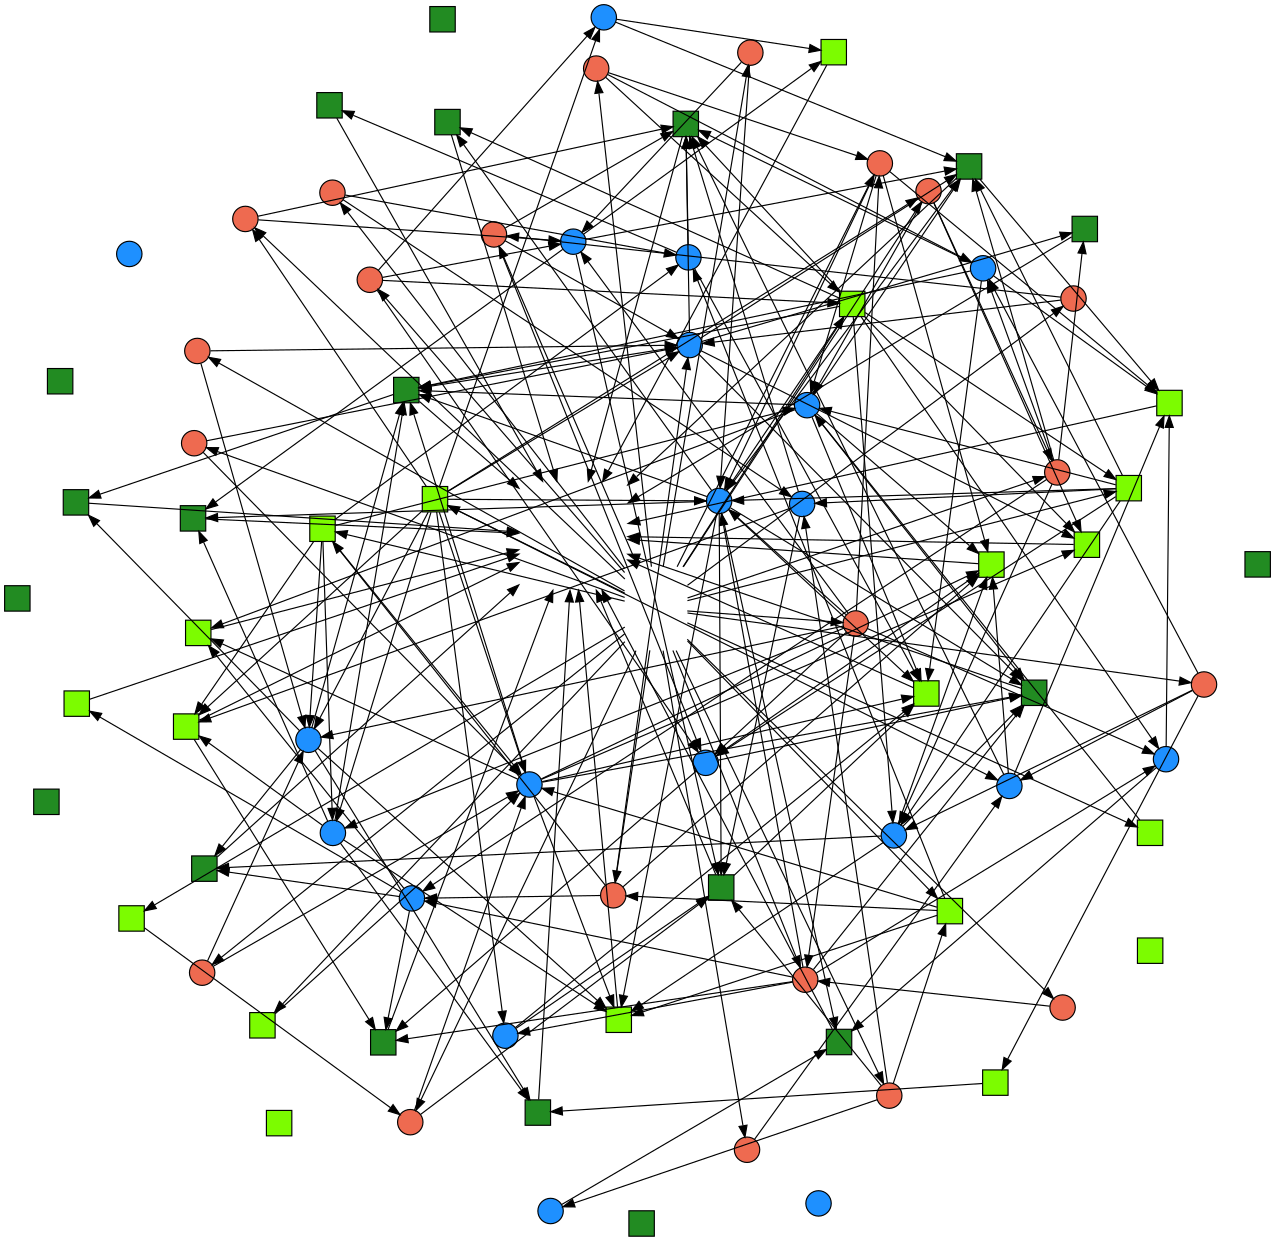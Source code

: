 digraph Path {
	layout=neato
	size=8.5
	sep=-0.2
	overlap=scalexy
	splines=true
	concentrate=true
	layers="path0:path1:path2:path3:path4:path5:path6:path7:path8:path9:path10:path11:path12:path13:path14:path15:path16:path17:path18:path19:path20:path21:path22:path23:path24:path25:path26:path27:path28:path29:path30:path31:path32:path33:path34:path35:path36:path37:path38:path39:path40:path41:path42:path43:path44:path45:path46:path47:path48:path49:path50:path51:path52:path53:path54:path55:path56:path57:path58:path59:path60:path61:path62:path63:path64:path65:path66:path67:path68:path69:path70:path71:path72:path73:path74:path75:path76:path77:path78:path79:path80:path81:path82:path83:path84:path85:path86:path87:path88:path89:path90:path91:path92:path93:path94:path95:path96:path97:path98:path99"
	"NODE" [label="" shape=none]
	PC [label="" fixedsize=shape height=1 image="/var/www/html/resources/computer.png" shape=none width=0.75]
	SERVER [label="" height=1.3 image="/var/www/html/resources/SE.svg" imagescale=true margin=20 shape=none width=1.3]
	"100.50.0.0" [label="" fillcolor=coral2 height=0.3 shape=circle style=filled width=0.3]
	"207.212.208.17" [label="" fillcolor=coral2 height=0.3 shape=circle style=filled width=0.3]
	"233.36.163.168" [label="" fillcolor=coral2 height=0.3 shape=circle style=filled width=0.3]
	"50.42.168.206" [label="" fillcolor=coral2 height=0.3 shape=circle style=filled width=0.3]
	"80.191.239.12" [label="" fillcolor=coral2 height=0.3 shape=circle style=filled width=0.3]
	"33.54.50.173" [label="" fillcolor=coral2 height=0.3 shape=circle style=filled width=0.3]
	"35.175.15.110" [label="" fillcolor=coral2 height=0.3 shape=circle style=filled width=0.3]
	"189.255.104.92" [label="" fillcolor=coral2 height=0.3 shape=circle style=filled width=0.3]
	"139.197.102.168" [label="" fillcolor=coral2 height=0.3 shape=circle style=filled width=0.3]
	"151.215.184.25" [label="" fillcolor=coral2 height=0.3 shape=circle style=filled width=0.3]
	"231.0.238.55" [label="" fillcolor=coral2 height=0.3 shape=circle style=filled width=0.3]
	"74.255.74.182" [label="" fillcolor=coral2 height=0.3 shape=circle style=filled width=0.3]
	"104.200.151.176" [label="" fillcolor=coral2 height=0.3 shape=circle style=filled width=0.3]
	"48.239.231.171" [label="" fillcolor=coral2 height=0.3 shape=circle style=filled width=0.3]
	"90.68.1.40" [label="" fillcolor=coral2 height=0.3 shape=circle style=filled width=0.3]
	"240.83.187.146" [label="" fillcolor=coral2 height=0.3 shape=circle style=filled width=0.3]
	"184.29.130.140" [label="" fillcolor=coral2 height=0.3 shape=circle style=filled width=0.3]
	"59.30.190.162" [label="" fillcolor=coral2 height=0.3 shape=circle style=filled width=0.3]
	"122.142.67.80" [label="" fillcolor=coral2 height=0.3 shape=circle style=filled width=0.3]
	"88.30.160.116" [label="" fillcolor=coral2 height=0.3 shape=circle style=filled width=0.3]
	"125.6.216.231" [label="" fillcolor=coral2 height=0.3 shape=circle style=filled width=0.3]
	"21.89.169.32" [label="" fillcolor=lawngreen height=0.3 shape=box style=filled width=0.3]
	"109.78.221.122" [label="" fillcolor=lawngreen height=0.3 shape=box style=filled width=0.3]
	"160.239.104.78" [label="" fillcolor=lawngreen height=0.3 shape=box style=filled width=0.3]
	"43.194.191.109" [label="" fillcolor=lawngreen height=0.3 shape=box style=filled width=0.3]
	"120.203.34.197" [label="" fillcolor=lawngreen height=0.3 shape=box style=filled width=0.3]
	"141.37.30.54" [label="" fillcolor=lawngreen height=0.3 shape=box style=filled width=0.3]
	"242.212.234.226" [label="" fillcolor=lawngreen height=0.3 shape=box style=filled width=0.3]
	"74.255.151.206" [label="" fillcolor=lawngreen height=0.3 shape=box style=filled width=0.3]
	"167.84.182.240" [label="" fillcolor=lawngreen height=0.3 shape=box style=filled width=0.3]
	"122.78.45.240" [label="" fillcolor=lawngreen height=0.3 shape=box style=filled width=0.3]
	"214.115.247.200" [label="" fillcolor=dodgerblue height=0.3 shape=circle style=filled width=0.3]
	"81.2.220.129" [label="" fillcolor=dodgerblue height=0.3 shape=circle style=filled width=0.3]
	"77.167.124.111" [label="" fillcolor=dodgerblue height=0.3 shape=circle style=filled width=0.3]
	"116.183.94.253" [label="" fillcolor=dodgerblue height=0.3 shape=circle style=filled width=0.3]
	"215.206.227.146" [label="" fillcolor=dodgerblue height=0.3 shape=circle style=filled width=0.3]
	"38.99.217.159" [label="" fillcolor=dodgerblue height=0.3 shape=circle style=filled width=0.3]
	"124.85.109.151" [label="" fillcolor=dodgerblue height=0.3 shape=circle style=filled width=0.3]
	"160.136.73.1" [label="" fillcolor=dodgerblue height=0.3 shape=circle style=filled width=0.3]
	"110.245.149.61" [label="" fillcolor=dodgerblue height=0.3 shape=circle style=filled width=0.3]
	"213.122.28.179" [label="" fillcolor=dodgerblue height=0.3 shape=circle style=filled width=0.3]
	"246.84.10.237" [label="" fillcolor=dodgerblue height=0.3 shape=circle style=filled width=0.3]
	"130.42.234.167" [label="" fillcolor=dodgerblue height=0.3 shape=circle style=filled width=0.3]
	"133.85.207.155" [label="" fillcolor=dodgerblue height=0.3 shape=circle style=filled width=0.3]
	"183.202.5.62" [label="" fillcolor=dodgerblue height=0.3 shape=circle style=filled width=0.3]
	"44.12.21.77" [label="" fillcolor=dodgerblue height=0.3 shape=circle style=filled width=0.3]
	"199.238.53.112" [label="" fillcolor=dodgerblue height=0.3 shape=circle style=filled width=0.3]
	"91.96.40.234" [label="" fillcolor=dodgerblue height=0.3 shape=circle style=filled width=0.3]
	"71.163.93.92" [label="" fillcolor=dodgerblue height=0.3 shape=circle style=filled width=0.3]
	"107.138.159.188" [label="" fillcolor=dodgerblue height=0.3 shape=circle style=filled width=0.3]
	"11.187.9.95" [label="" fillcolor=dodgerblue height=0.3 shape=circle style=filled width=0.3]
	"150.89.140.197" [label="" fillcolor=forestgreen height=0.3 shape=box style=filled width=0.3]
	"192.48.27.75" [label="" fillcolor=forestgreen height=0.3 shape=box style=filled width=0.3]
	"216.39.31.162" [label="" fillcolor=forestgreen height=0.3 shape=box style=filled width=0.3]
	"98.244.49.222" [label="" fillcolor=forestgreen height=0.3 shape=box style=filled width=0.3]
	"251.150.142.59" [label="" fillcolor=forestgreen height=0.3 shape=box style=filled width=0.3]
	"184.131.230.115" [label="" fillcolor=forestgreen height=0.3 shape=box style=filled width=0.3]
	"22.19.114.180" [label="" fillcolor=forestgreen height=0.3 shape=box style=filled width=0.3]
	"243.91.197.33" [label="" fillcolor=forestgreen height=0.3 shape=box style=filled width=0.3]
	"78.195.86.26" [label="" fillcolor=forestgreen height=0.3 shape=box style=filled width=0.3]
	"42.214.221.100" [label="" fillcolor=forestgreen height=0.3 shape=box style=filled width=0.3]
	"75.161.98.220" [label="" fillcolor=forestgreen height=0.3 shape=box style=filled width=0.3]
	"229.40.127.228" [label="" fillcolor=forestgreen height=0.3 shape=box style=filled width=0.3]
	"177.172.219.231" [label="" fillcolor=forestgreen height=0.3 shape=box style=filled width=0.3]
	"43.100.171.132" [label="" fillcolor=forestgreen height=0.3 shape=box style=filled width=0.3]
	"104.18.213.182" [label="" fillcolor=forestgreen height=0.3 shape=box style=filled width=0.3]
	"244.105.113.210" [label="" fillcolor=forestgreen height=0.3 shape=box style=filled width=0.3]
	"50.44.108.20" [label="" fillcolor=forestgreen height=0.3 shape=box style=filled width=0.3]
	"62.63.115.183" [label="" fillcolor=forestgreen height=0.3 shape=box style=filled width=0.3]
	"129.22.27.100" [label="" fillcolor=forestgreen height=0.3 shape=box style=filled width=0.3]
	"167.218.15.133" [label="" fillcolor=forestgreen height=0.3 shape=box style=filled width=0.3]
	"51.184.219.107" [label="" fillcolor=lawngreen height=0.3 shape=box style=filled width=0.3]
	"168.165.50.56" [label="" fillcolor=lawngreen height=0.3 shape=box style=filled width=0.3]
	"87.159.47.202" [label="" fillcolor=lawngreen height=0.3 shape=box style=filled width=0.3]
	"16.139.245.79" [label="" fillcolor=lawngreen height=0.3 shape=box style=filled width=0.3]
	"170.107.143.84" [label="" fillcolor=lawngreen height=0.3 shape=box style=filled width=0.3]
	"107.69.232.75" [label="" fillcolor=lawngreen height=0.3 shape=box style=filled width=0.3]
	"166.193.140.201" [label="" fillcolor=lawngreen height=0.3 shape=box style=filled width=0.3]
	"167.55.22.63" [label="" fillcolor=lawngreen height=0.3 shape=box style=filled width=0.3]
	"50.134.196.130" [label="" fillcolor=lawngreen height=0.3 shape=box style=filled width=0.3]
	"200.222.230.78" [label="" fillcolor=lawngreen height=0.3 shape=box style=filled width=0.3]
	"NODE" -> "100.50.0.0" [constraint=false style=invis]
	"NODE" -> "207.212.208.17" [constraint=false style=invis]
	"NODE" -> "233.36.163.168" [constraint=false style=invis]
	"NODE" -> "50.42.168.206" [constraint=false style=invis]
	"NODE" -> "80.191.239.12" [constraint=false style=invis]
	"NODE" -> "33.54.50.173" [constraint=false style=invis]
	"NODE" -> "35.175.15.110" [constraint=false style=invis]
	"NODE" -> "189.255.104.92" [constraint=false style=invis]
	"NODE" -> "139.197.102.168" [constraint=false style=invis]
	"NODE" -> "151.215.184.25" [constraint=false style=invis]
	"NODE" -> "231.0.238.55" [constraint=false style=invis]
	"NODE" -> "74.255.74.182" [constraint=false style=invis]
	"NODE" -> "104.200.151.176" [constraint=false style=invis]
	"NODE" -> "48.239.231.171" [constraint=false style=invis]
	"NODE" -> "90.68.1.40" [constraint=false style=invis]
	"NODE" -> "240.83.187.146" [constraint=false style=invis]
	"NODE" -> "184.29.130.140" [constraint=false style=invis]
	"NODE" -> "59.30.190.162" [constraint=false style=invis]
	"NODE" -> "122.142.67.80" [constraint=false style=invis]
	"NODE" -> "88.30.160.116" [constraint=false style=invis]
	"NODE" -> "125.6.216.231" [constraint=false style=invis]
	"NODE" -> "21.89.169.32" [constraint=false style=invis]
	"NODE" -> "109.78.221.122" [constraint=false style=invis]
	"NODE" -> "160.239.104.78" [constraint=false style=invis]
	"NODE" -> "43.194.191.109" [constraint=false style=invis]
	"NODE" -> "120.203.34.197" [constraint=false style=invis]
	"NODE" -> "141.37.30.54" [constraint=false style=invis]
	"NODE" -> "242.212.234.226" [constraint=false style=invis]
	"NODE" -> "74.255.151.206" [constraint=false style=invis]
	"NODE" -> "167.84.182.240" [constraint=false style=invis]
	"NODE" -> "122.78.45.240" [constraint=false style=invis]
	"NODE" -> "214.115.247.200" [constraint=false style=invis]
	"NODE" -> "81.2.220.129" [constraint=false style=invis]
	"NODE" -> "77.167.124.111" [constraint=false style=invis]
	"NODE" -> "116.183.94.253" [constraint=false style=invis]
	"NODE" -> "215.206.227.146" [constraint=false style=invis]
	"NODE" -> "38.99.217.159" [constraint=false style=invis]
	"NODE" -> "124.85.109.151" [constraint=false style=invis]
	"NODE" -> "160.136.73.1" [constraint=false style=invis]
	"NODE" -> "110.245.149.61" [constraint=false style=invis]
	"NODE" -> "213.122.28.179" [constraint=false style=invis]
	"NODE" -> "246.84.10.237" [constraint=false style=invis]
	"NODE" -> "130.42.234.167" [constraint=false style=invis]
	"NODE" -> "133.85.207.155" [constraint=false style=invis]
	"NODE" -> "183.202.5.62" [constraint=false style=invis]
	"NODE" -> "44.12.21.77" [constraint=false style=invis]
	"NODE" -> "199.238.53.112" [constraint=false style=invis]
	"NODE" -> "91.96.40.234" [constraint=false style=invis]
	"NODE" -> "71.163.93.92" [constraint=false style=invis]
	"NODE" -> "107.138.159.188" [constraint=false style=invis]
	"NODE" -> "11.187.9.95" [constraint=false style=invis]
	"NODE" -> "150.89.140.197" [constraint=false style=invis]
	"NODE" -> "192.48.27.75" [constraint=false style=invis]
	"NODE" -> "216.39.31.162" [constraint=false style=invis]
	"NODE" -> "98.244.49.222" [constraint=false style=invis]
	"NODE" -> "251.150.142.59" [constraint=false style=invis]
	"NODE" -> "184.131.230.115" [constraint=false style=invis]
	"NODE" -> "22.19.114.180" [constraint=false style=invis]
	"NODE" -> "243.91.197.33" [constraint=false style=invis]
	"NODE" -> "78.195.86.26" [constraint=false style=invis]
	"NODE" -> "42.214.221.100" [constraint=false style=invis]
	"NODE" -> "75.161.98.220" [constraint=false style=invis]
	"NODE" -> "229.40.127.228" [constraint=false style=invis]
	"NODE" -> "177.172.219.231" [constraint=false style=invis]
	"NODE" -> "43.100.171.132" [constraint=false style=invis]
	"NODE" -> "104.18.213.182" [constraint=false style=invis]
	"NODE" -> "244.105.113.210" [constraint=false style=invis]
	"NODE" -> "50.44.108.20" [constraint=false style=invis]
	"NODE" -> "62.63.115.183" [constraint=false style=invis]
	"NODE" -> "129.22.27.100" [constraint=false style=invis]
	"NODE" -> "167.218.15.133" [constraint=false style=invis]
	"NODE" -> "51.184.219.107" [constraint=false style=invis]
	"NODE" -> "168.165.50.56" [constraint=false style=invis]
	"NODE" -> "87.159.47.202" [constraint=false style=invis]
	"NODE" -> "16.139.245.79" [constraint=false style=invis]
	"NODE" -> "170.107.143.84" [constraint=false style=invis]
	"NODE" -> "107.69.232.75" [constraint=false style=invis]
	"NODE" -> "166.193.140.201" [constraint=false style=invis]
	"NODE" -> "167.55.22.63" [constraint=false style=invis]
	"NODE" -> "50.134.196.130" [constraint=false style=invis]
	"NODE" -> "200.222.230.78" [constraint=false style=invis]
	PC -> "122.142.67.80" [constraint=false layer="path0,path7" weight=0]
	"122.142.67.80" -> "38.99.217.159" [constraint=false layer=path0 weight=0]
	"38.99.217.159" -> "78.195.86.26" [constraint=false layer=path0 weight=0]
	"78.195.86.26" -> SERVER [constraint=false layer="path0,path76,path93" weight=0]
	PC -> "43.194.191.109" [constraint=false layer="path1,path6,path24,path32,path39,path43,path49,path51,path59,path68,path88" weight=0]
	"43.194.191.109" -> "183.202.5.62" [constraint=false layer=path1 weight=0]
	"183.202.5.62" -> "16.139.245.79" [constraint=false layer=path1 weight=0]
	"16.139.245.79" -> SERVER [constraint=false layer="path1,path58,path73,path80,path85,path98" weight=0]
	PC -> "120.203.34.197" [constraint=false layer="path2,path13,path19,path23,path73,path80,path97" weight=0]
	"120.203.34.197" -> "44.12.21.77" [constraint=false layer=path2 weight=0]
	"44.12.21.77" -> "251.150.142.59" [constraint=false layer=path2 weight=0]
	"251.150.142.59" -> SERVER [constraint=false layer="path2,path10,path20,path35,path37,path56,path96" weight=0]
	PC -> "33.54.50.173" [constraint=false layer="path3,path15,path41,path48,path74" weight=0]
	"33.54.50.173" -> "21.89.169.32" [constraint=false layer=path3 weight=0]
	"21.89.169.32" -> "22.19.114.180" [constraint=false layer=path3 weight=0]
	"22.19.114.180" -> SERVER [constraint=false layer="path3,path60" weight=0]
	PC -> "160.239.104.78" [constraint=false layer="path4,path20,path31" weight=0]
	"160.239.104.78" -> "59.30.190.162" [constraint=false layer=path4 weight=0]
	"59.30.190.162" -> "107.69.232.75" [constraint=false layer=path4 weight=0]
	"107.69.232.75" -> SERVER [constraint=false layer="path4,path11,path12,path41,path66,path68,path86,path99" weight=0]
	PC -> "233.36.163.168" [constraint=false layer="path5,path8,path14,path65" weight=0]
	"233.36.163.168" -> "77.167.124.111" [constraint=false layer=path5 weight=0]
	"77.167.124.111" -> "43.100.171.132" [constraint=false layer="path5,path55" weight=0]
	"43.100.171.132" -> SERVER [constraint=false layer="path5,path47,path49,path54,path55,path79" weight=0]
	"43.194.191.109" -> "199.238.53.112" [constraint=false layer=path6 weight=0]
	"199.238.53.112" -> "216.39.31.162" [constraint=false layer=path6 weight=0]
	"216.39.31.162" -> SERVER [constraint=false layer="path6,path50,path89" weight=0]
	"122.142.67.80" -> "183.202.5.62" [constraint=false layer=path7 weight=0]
	"183.202.5.62" -> "150.89.140.197" [constraint=false layer=path7 weight=0]
	"150.89.140.197" -> SERVER [constraint=false layer="path7,path16,path17,path18,path28,path32,path91,path97" weight=0]
	"233.36.163.168" -> "44.12.21.77" [constraint=false layer=path8 weight=0]
	"44.12.21.77" -> "229.40.127.228" [constraint=false layer=path8 weight=0]
	"229.40.127.228" -> SERVER [constraint=false layer="path8,path42,path59,path67" weight=0]
	PC -> "80.191.239.12" [constraint=false layer="path9,path30,path54,path69" weight=0]
	"80.191.239.12" -> "215.206.227.146" [constraint=false layer=path9 weight=0]
	"215.206.227.146" -> "168.165.50.56" [constraint=false layer=path9 weight=0]
	"168.165.50.56" -> SERVER [constraint=false layer="path9,path23,path38,path45,path48,path52,path63" weight=0]
	PC -> "35.175.15.110" [constraint=false layer=path10 weight=0]
	"35.175.15.110" -> "80.191.239.12" [constraint=false layer=path10 weight=0]
	"80.191.239.12" -> "251.150.142.59" [constraint=false layer=path10 weight=0]
	PC -> "100.50.0.0" [constraint=false layer="path11,path16,path63" weight=0]
	"100.50.0.0" -> "124.85.109.151" [constraint=false layer="path11,path63" weight=0]
	"124.85.109.151" -> "107.69.232.75" [constraint=false layer=path11 weight=0]
	PC -> "21.89.169.32" [constraint=false layer="path12,path27,path60,path64,path75,path78" weight=0]
	"21.89.169.32" -> "160.136.73.1" [constraint=false layer=path12 weight=0]
	"160.136.73.1" -> "107.69.232.75" [constraint=false layer=path12 weight=0]
	"120.203.34.197" -> "214.115.247.200" [constraint=false layer=path13 weight=0]
	"214.115.247.200" -> "167.55.22.63" [constraint=false layer=path13 weight=0]
	"167.55.22.63" -> SERVER [constraint=false layer="path13,path22,path94" weight=0]
	"233.36.163.168" -> "21.89.169.32" [constraint=false layer=path14 weight=0]
	"21.89.169.32" -> "243.91.197.33" [constraint=false layer=path14 weight=0]
	"243.91.197.33" -> SERVER [constraint=false layer="path14,path33,path43,path46,path72,path74,path84,path87,path92" weight=0]
	"33.54.50.173" -> "107.138.159.188" [constraint=false layer="path15,path48,path74" weight=0]
	"107.138.159.188" -> "50.134.196.130" [constraint=false layer=path15 weight=0]
	"50.134.196.130" -> SERVER [constraint=false layer="path15,path26,path27,path34,path44,path61" weight=0]
	"100.50.0.0" -> "213.122.28.179" [constraint=false layer=path16 weight=0]
	"213.122.28.179" -> "150.89.140.197" [constraint=false layer="path16,path32" weight=0]
	PC -> "125.6.216.231" [constraint=false layer="path17,path18,path34,path35,path42,path44,path50,path55,path58,path62,path66,path85,path94" weight=0]
	"125.6.216.231" -> "199.238.53.112" [constraint=false layer="path17,path58,path94" weight=0]
	"199.238.53.112" -> "150.89.140.197" [constraint=false layer=path17 weight=0]
	"125.6.216.231" -> "38.99.217.159" [constraint=false layer="path18,path85" weight=0]
	"38.99.217.159" -> "150.89.140.197" [constraint=false layer=path18 weight=0]
	"120.203.34.197" -> "21.89.169.32" [constraint=false layer=path19 weight=0]
	"21.89.169.32" -> "200.222.230.78" [constraint=false layer=path19 weight=0]
	"200.222.230.78" -> SERVER [constraint=false layer="path19,path36,path39,path90" weight=0]
	"160.239.104.78" -> "183.202.5.62" [constraint=false layer=path20 weight=0]
	"183.202.5.62" -> "251.150.142.59" [constraint=false layer=path20 weight=0]
	PC -> "59.30.190.162" [constraint=false layer="path21,path22,path37,path67" weight=0]
	"59.30.190.162" -> "110.245.149.61" [constraint=false layer="path21,path67" weight=0]
	"110.245.149.61" -> "170.107.143.84" [constraint=false layer=path21 weight=0]
	"170.107.143.84" -> SERVER [constraint=false layer="path21,path53,path81" weight=0]
	"59.30.190.162" -> "242.212.234.226" [constraint=false layer=path22 weight=0]
	"242.212.234.226" -> "167.55.22.63" [constraint=false layer=path22 weight=0]
	"120.203.34.197" -> "213.122.28.179" [constraint=false layer="path23,path80" weight=0]
	"213.122.28.179" -> "168.165.50.56" [constraint=false layer=path23 weight=0]
	"43.194.191.109" -> "38.99.217.159" [constraint=false layer=path24 weight=0]
	"38.99.217.159" -> "104.18.213.182" [constraint=false layer=path24 weight=0]
	"104.18.213.182" -> SERVER [constraint=false layer="path24,path25,path71" weight=0]
	PC -> "231.0.238.55" [constraint=false layer="path25,path26,path56,path84" weight=0]
	"231.0.238.55" -> "109.78.221.122" [constraint=false layer=path25 weight=0]
	"109.78.221.122" -> "104.18.213.182" [constraint=false layer=path25 weight=0]
	"231.0.238.55" -> "91.96.40.234" [constraint=false layer=path26 weight=0]
	"91.96.40.234" -> "50.134.196.130" [constraint=false layer=path26 weight=0]
	"21.89.169.32" -> "246.84.10.237" [constraint=false layer=path27 weight=0]
	"246.84.10.237" -> "50.134.196.130" [constraint=false layer="path27,path44" weight=0]
	PC -> "207.212.208.17" [constraint=false layer="path28,path61,path76,path93" weight=0]
	"207.212.208.17" -> "107.138.159.188" [constraint=false layer=path28 weight=0]
	"107.138.159.188" -> "150.89.140.197" [constraint=false layer=path28 weight=0]
	PC -> "74.255.74.182" [constraint=false layer="path29,path82" weight=0]
	"74.255.74.182" -> "124.85.109.151" [constraint=false layer=path29 weight=0]
	"124.85.109.151" -> "42.214.221.100" [constraint=false layer=path29 weight=0]
	"42.214.221.100" -> SERVER [constraint=false layer="path29,path51,path57,path62,path64,path88" weight=0]
	"80.191.239.12" -> "246.84.10.237" [constraint=false layer=path30 weight=0]
	"246.84.10.237" -> "192.48.27.75" [constraint=false layer=path30 weight=0]
	"192.48.27.75" -> SERVER [constraint=false layer="path30,path40,path78" weight=0]
	"160.239.104.78" -> "71.163.93.92" [constraint=false layer=path31 weight=0]
	"71.163.93.92" -> "129.22.27.100" [constraint=false layer=path31 weight=0]
	"129.22.27.100" -> SERVER [constraint=false layer=path31 weight=0]
	"43.194.191.109" -> "213.122.28.179" [constraint=false layer=path32 weight=0]
	PC -> "242.212.234.226" [constraint=false layer="path33,path70,path71,path96,path99" weight=0]
	"242.212.234.226" -> "71.163.93.92" [constraint=false layer=path33 weight=0]
	"71.163.93.92" -> "243.91.197.33" [constraint=false layer=path33 weight=0]
	"125.6.216.231" -> "100.50.0.0" [constraint=false layer=path34 weight=0]
	"100.50.0.0" -> "50.134.196.130" [constraint=false layer=path34 weight=0]
	"125.6.216.231" -> "213.122.28.179" [constraint=false layer="path35,path50" weight=0]
	"213.122.28.179" -> "251.150.142.59" [constraint=false layer=path35 weight=0]
	PC -> "90.68.1.40" [constraint=false layer="path36,path83" weight=0]
	"90.68.1.40" -> "133.85.207.155" [constraint=false layer=path36 weight=0]
	"133.85.207.155" -> "200.222.230.78" [constraint=false layer=path36 weight=0]
	"59.30.190.162" -> "133.85.207.155" [constraint=false layer=path37 weight=0]
	"133.85.207.155" -> "251.150.142.59" [constraint=false layer=path37 weight=0]
	PC -> "167.84.182.240" [constraint=false layer=path38 weight=0]
	"167.84.182.240" -> "183.202.5.62" [constraint=false layer=path38 weight=0]
	"183.202.5.62" -> "168.165.50.56" [constraint=false layer=path38 weight=0]
	"43.194.191.109" -> "74.255.74.182" [constraint=false layer=path39 weight=0]
	"74.255.74.182" -> "200.222.230.78" [constraint=false layer=path39 weight=0]
	PC -> "48.239.231.171" [constraint=false layer="path40,path45,path79,path98" weight=0]
	"48.239.231.171" -> "130.42.234.167" [constraint=false layer=path40 weight=0]
	"130.42.234.167" -> "192.48.27.75" [constraint=false layer=path40 weight=0]
	"33.54.50.173" -> "100.50.0.0" [constraint=false layer=path41 weight=0]
	"100.50.0.0" -> "107.69.232.75" [constraint=false layer=path41 weight=0]
	"125.6.216.231" -> "80.191.239.12" [constraint=false layer=path42 weight=0]
	"80.191.239.12" -> "229.40.127.228" [constraint=false layer=path42 weight=0]
	"43.194.191.109" -> "50.42.168.206" [constraint=false layer=path43 weight=0]
	"50.42.168.206" -> "243.91.197.33" [constraint=false layer=path43 weight=0]
	"125.6.216.231" -> "246.84.10.237" [constraint=false layer=path44 weight=0]
	"48.239.231.171" -> "43.100.171.132" [constraint=false layer=path45 weight=0]
	"43.100.171.132" -> "168.165.50.56" [constraint=false layer=path45 weight=0]
	PC -> "151.215.184.25" [constraint=false layer="path46,path91" weight=0]
	"151.215.184.25" -> "184.29.130.140" [constraint=false layer=path46 weight=0]
	"184.29.130.140" -> "243.91.197.33" [constraint=false layer=path46 weight=0]
	PC -> "122.78.45.240" [constraint=false layer=path47 weight=0]
	"122.78.45.240" -> "189.255.104.92" [constraint=false layer=path47 weight=0]
	"189.255.104.92" -> "43.100.171.132" [constraint=false layer=path47 weight=0]
	"107.138.159.188" -> "168.165.50.56" [constraint=false layer=path48 weight=0]
	"43.194.191.109" -> "215.206.227.146" [constraint=false layer=path49 weight=0]
	"215.206.227.146" -> "43.100.171.132" [constraint=false layer=path49 weight=0]
	"213.122.28.179" -> "216.39.31.162" [constraint=false layer=path50 weight=0]
	"43.194.191.109" -> "133.85.207.155" [constraint=false layer=path51 weight=0]
	"133.85.207.155" -> "42.214.221.100" [constraint=false layer=path51 weight=0]
	PC -> "139.197.102.168" [constraint=false layer="path52,path72" weight=0]
	"139.197.102.168" -> "71.163.93.92" [constraint=false layer=path52 weight=0]
	"71.163.93.92" -> "168.165.50.56" [constraint=false layer=path52 weight=0]
	PC -> "189.255.104.92" [constraint=false layer=path53 weight=0]
	"189.255.104.92" -> "183.202.5.62" [constraint=false layer=path53 weight=0]
	"183.202.5.62" -> "170.107.143.84" [constraint=false layer=path53 weight=0]
	"80.191.239.12" -> "213.122.28.179" [constraint=false layer=path54 weight=0]
	"213.122.28.179" -> "43.100.171.132" [constraint=false layer=path54 weight=0]
	"125.6.216.231" -> "77.167.124.111" [constraint=false layer="path55,path62" weight=0]
	"231.0.238.55" -> "160.136.73.1" [constraint=false layer=path56 weight=0]
	"160.136.73.1" -> "251.150.142.59" [constraint=false layer=path56 weight=0]
	PC -> "88.30.160.116" [constraint=false layer="path57,path77" weight=0]
	"88.30.160.116" -> "213.122.28.179" [constraint=false layer=path57 weight=0]
	"213.122.28.179" -> "42.214.221.100" [constraint=false layer=path57 weight=0]
	"199.238.53.112" -> "16.139.245.79" [constraint=false layer=path58 weight=0]
	"43.194.191.109" -> "167.55.22.63" [constraint=false layer=path59 weight=0]
	"167.55.22.63" -> "229.40.127.228" [constraint=false layer=path59 weight=0]
	"21.89.169.32" -> "213.122.28.179" [constraint=false layer="path60,path78" weight=0]
	"213.122.28.179" -> "22.19.114.180" [constraint=false layer=path60 weight=0]
	"207.212.208.17" -> "42.214.221.100" [constraint=false layer=path61 weight=0]
	"42.214.221.100" -> "50.134.196.130" [constraint=false layer=path61 weight=0]
	"77.167.124.111" -> "42.214.221.100" [constraint=false layer=path62 weight=0]
	"124.85.109.151" -> "168.165.50.56" [constraint=false layer=path63 weight=0]
	"21.89.169.32" -> "120.203.34.197" [constraint=false layer=path64 weight=0]
	"120.203.34.197" -> "42.214.221.100" [constraint=false layer=path64 weight=0]
	"233.36.163.168" -> "116.183.94.253" [constraint=false layer=path65 weight=0]
	"116.183.94.253" -> "87.159.47.202" [constraint=false layer=path65 weight=0]
	"87.159.47.202" -> SERVER [constraint=false layer="path65,path77" weight=0]
	"125.6.216.231" -> "44.12.21.77" [constraint=false layer=path66 weight=0]
	"44.12.21.77" -> "107.69.232.75" [constraint=false layer="path66,path86" weight=0]
	"110.245.149.61" -> "229.40.127.228" [constraint=false layer=path67 weight=0]
	"43.194.191.109" -> "91.96.40.234" [constraint=false layer=path68 weight=0]
	"91.96.40.234" -> "107.69.232.75" [constraint=false layer=path68 weight=0]
	"80.191.239.12" -> "110.245.149.61" [constraint=false layer=path69 weight=0]
	"110.245.149.61" -> "166.193.140.201" [constraint=false layer=path69 weight=0]
	"166.193.140.201" -> SERVER [constraint=false layer=path69 weight=0]
	"242.212.234.226" -> "38.99.217.159" [constraint=false layer=path70 weight=0]
	"38.99.217.159" -> "184.131.230.115" [constraint=false layer="path70,path83" weight=0]
	"184.131.230.115" -> SERVER [constraint=false layer="path70,path75,path83" weight=0]
	"242.212.234.226" -> "199.238.53.112" [constraint=false layer=path71 weight=0]
	"199.238.53.112" -> "104.18.213.182" [constraint=false layer=path71 weight=0]
	"139.197.102.168" -> "214.115.247.200" [constraint=false layer=path72 weight=0]
	"214.115.247.200" -> "243.91.197.33" [constraint=false layer=path72 weight=0]
	"120.203.34.197" -> "160.136.73.1" [constraint=false layer=path73 weight=0]
	"160.136.73.1" -> "16.139.245.79" [constraint=false layer=path73 weight=0]
	"107.138.159.188" -> "243.91.197.33" [constraint=false layer="path74,path84" weight=0]
	"21.89.169.32" -> "150.89.140.197" [constraint=false layer=path75 weight=0]
	"150.89.140.197" -> "184.131.230.115" [constraint=false layer=path75 weight=0]
	"207.212.208.17" -> "160.136.73.1" [constraint=false layer=path76 weight=0]
	"160.136.73.1" -> "78.195.86.26" [constraint=false layer=path76 weight=0]
	"88.30.160.116" -> "77.167.124.111" [constraint=false layer=path77 weight=0]
	"77.167.124.111" -> "87.159.47.202" [constraint=false layer=path77 weight=0]
	"213.122.28.179" -> "192.48.27.75" [constraint=false layer=path78 weight=0]
	"48.239.231.171" -> "214.115.247.200" [constraint=false layer=path79 weight=0]
	"214.115.247.200" -> "43.100.171.132" [constraint=false layer=path79 weight=0]
	"213.122.28.179" -> "16.139.245.79" [constraint=false layer=path80 weight=0]
	PC -> "74.255.151.206" [constraint=false layer=path81 weight=0]
	"74.255.151.206" -> "124.85.109.151" [constraint=false layer=path81 weight=0]
	"124.85.109.151" -> "170.107.143.84" [constraint=false layer=path81 weight=0]
	"74.255.74.182" -> "207.212.208.17" [constraint=false layer=path82 weight=0]
	"207.212.208.17" -> "177.172.219.231" [constraint=false layer=path82 weight=0]
	"177.172.219.231" -> SERVER [constraint=false layer="path82,path95" weight=0]
	"90.68.1.40" -> "38.99.217.159" [constraint=false layer=path83 weight=0]
	"231.0.238.55" -> "107.138.159.188" [constraint=false layer=path84 weight=0]
	"38.99.217.159" -> "16.139.245.79" [constraint=false layer=path85 weight=0]
	PC -> "184.29.130.140" [constraint=false layer="path86,path87" weight=0]
	"184.29.130.140" -> "44.12.21.77" [constraint=false layer=path86 weight=0]
	"184.29.130.140" -> "133.85.207.155" [constraint=false layer=path87 weight=0]
	"133.85.207.155" -> "243.91.197.33" [constraint=false layer=path87 weight=0]
	"43.194.191.109" -> "116.183.94.253" [constraint=false layer=path88 weight=0]
	"116.183.94.253" -> "42.214.221.100" [constraint=false layer=path88 weight=0]
	PC -> "50.42.168.206" [constraint=false layer=path89 weight=0]
	"50.42.168.206" -> "77.167.124.111" [constraint=false layer=path89 weight=0]
	"77.167.124.111" -> "216.39.31.162" [constraint=false layer=path89 weight=0]
	PC -> "240.83.187.146" [constraint=false layer="path90,path95" weight=0]
	"240.83.187.146" -> "183.202.5.62" [constraint=false layer=path90 weight=0]
	"183.202.5.62" -> "200.222.230.78" [constraint=false layer=path90 weight=0]
	"151.215.184.25" -> "133.85.207.155" [constraint=false layer=path91 weight=0]
	"133.85.207.155" -> "150.89.140.197" [constraint=false layer=path91 weight=0]
	PC -> "104.200.151.176" [constraint=false layer=path92 weight=0]
	"104.200.151.176" -> "91.96.40.234" [constraint=false layer=path92 weight=0]
	"91.96.40.234" -> "243.91.197.33" [constraint=false layer=path92 weight=0]
	"207.212.208.17" -> "110.245.149.61" [constraint=false layer=path93 weight=0]
	"110.245.149.61" -> "78.195.86.26" [constraint=false layer=path93 weight=0]
	"199.238.53.112" -> "167.55.22.63" [constraint=false layer=path94 weight=0]
	"240.83.187.146" -> "133.85.207.155" [constraint=false layer=path95 weight=0]
	"133.85.207.155" -> "177.172.219.231" [constraint=false layer=path95 weight=0]
	"242.212.234.226" -> "124.85.109.151" [constraint=false layer=path96 weight=0]
	"124.85.109.151" -> "251.150.142.59" [constraint=false layer=path96 weight=0]
	"120.203.34.197" -> "124.85.109.151" [constraint=false layer=path97 weight=0]
	"124.85.109.151" -> "150.89.140.197" [constraint=false layer=path97 weight=0]
	"48.239.231.171" -> "160.239.104.78" [constraint=false layer=path98 weight=0]
	"160.239.104.78" -> "16.139.245.79" [constraint=false layer=path98 weight=0]
	"242.212.234.226" -> "183.202.5.62" [constraint=false layer=path99 weight=0]
	"183.202.5.62" -> "107.69.232.75" [constraint=false layer=path99 weight=0]
	"NODE" -> PC [len=0.5 style=invis]
}
